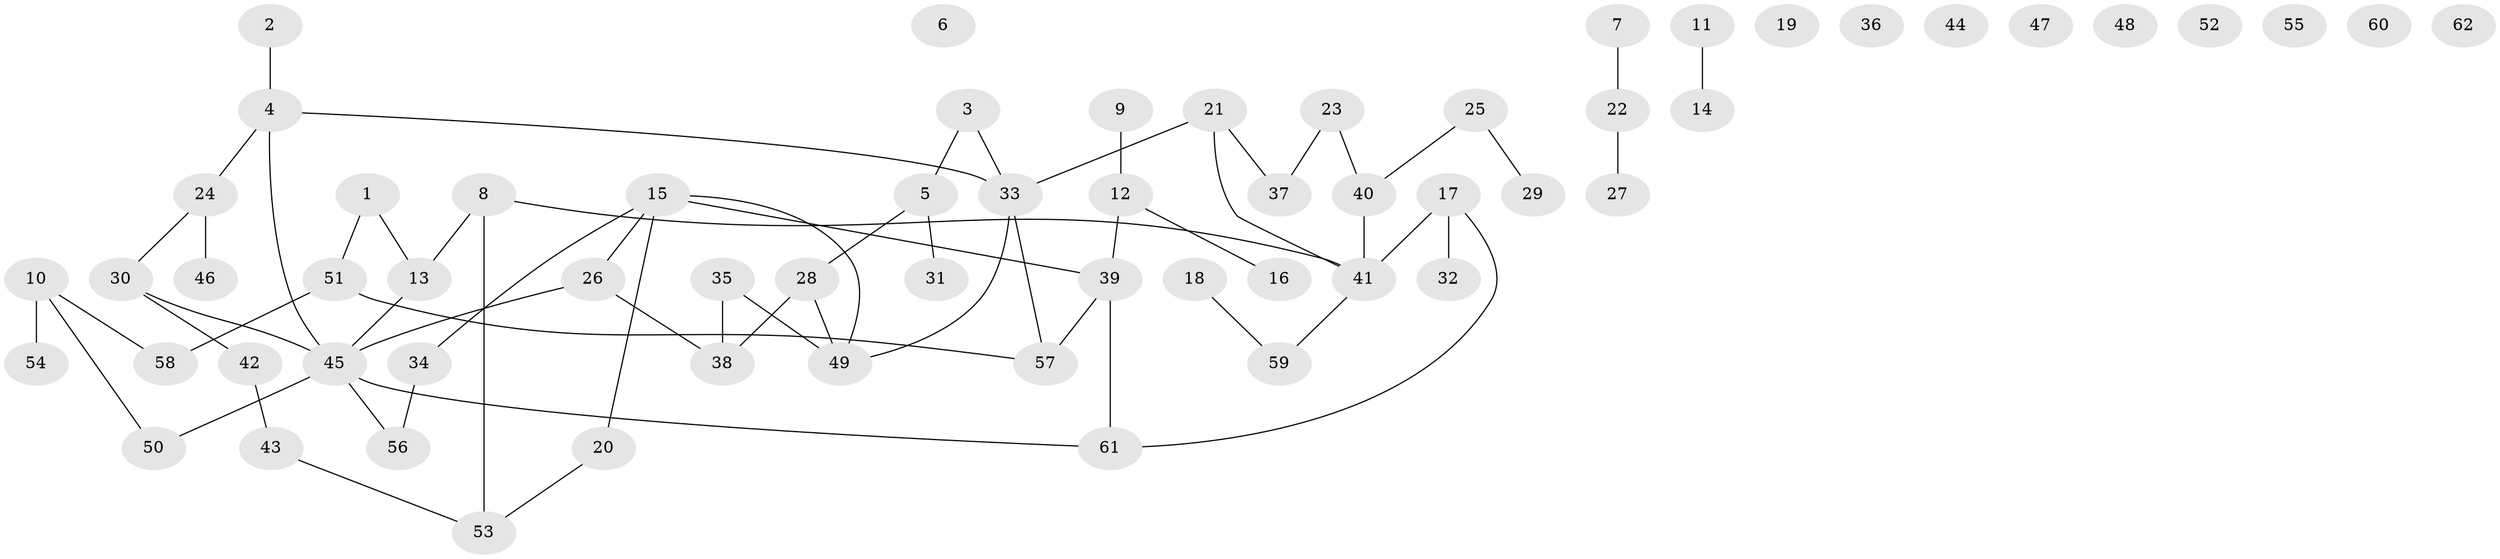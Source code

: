 // coarse degree distribution, {0: 0.6666666666666666, 1: 0.1111111111111111, 2: 0.1111111111111111, 3: 0.1111111111111111}
// Generated by graph-tools (version 1.1) at 2025/44/03/04/25 21:44:07]
// undirected, 62 vertices, 64 edges
graph export_dot {
graph [start="1"]
  node [color=gray90,style=filled];
  1;
  2;
  3;
  4;
  5;
  6;
  7;
  8;
  9;
  10;
  11;
  12;
  13;
  14;
  15;
  16;
  17;
  18;
  19;
  20;
  21;
  22;
  23;
  24;
  25;
  26;
  27;
  28;
  29;
  30;
  31;
  32;
  33;
  34;
  35;
  36;
  37;
  38;
  39;
  40;
  41;
  42;
  43;
  44;
  45;
  46;
  47;
  48;
  49;
  50;
  51;
  52;
  53;
  54;
  55;
  56;
  57;
  58;
  59;
  60;
  61;
  62;
  1 -- 13;
  1 -- 51;
  2 -- 4;
  3 -- 5;
  3 -- 33;
  4 -- 24;
  4 -- 33;
  4 -- 45;
  5 -- 28;
  5 -- 31;
  7 -- 22;
  8 -- 13;
  8 -- 41;
  8 -- 53;
  9 -- 12;
  10 -- 50;
  10 -- 54;
  10 -- 58;
  11 -- 14;
  12 -- 16;
  12 -- 39;
  13 -- 45;
  15 -- 20;
  15 -- 26;
  15 -- 34;
  15 -- 39;
  15 -- 49;
  17 -- 32;
  17 -- 41;
  17 -- 61;
  18 -- 59;
  20 -- 53;
  21 -- 33;
  21 -- 37;
  21 -- 41;
  22 -- 27;
  23 -- 37;
  23 -- 40;
  24 -- 30;
  24 -- 46;
  25 -- 29;
  25 -- 40;
  26 -- 38;
  26 -- 45;
  28 -- 38;
  28 -- 49;
  30 -- 42;
  30 -- 45;
  33 -- 49;
  33 -- 57;
  34 -- 56;
  35 -- 38;
  35 -- 49;
  39 -- 57;
  39 -- 61;
  40 -- 41;
  41 -- 59;
  42 -- 43;
  43 -- 53;
  45 -- 50;
  45 -- 56;
  45 -- 61;
  51 -- 57;
  51 -- 58;
}
